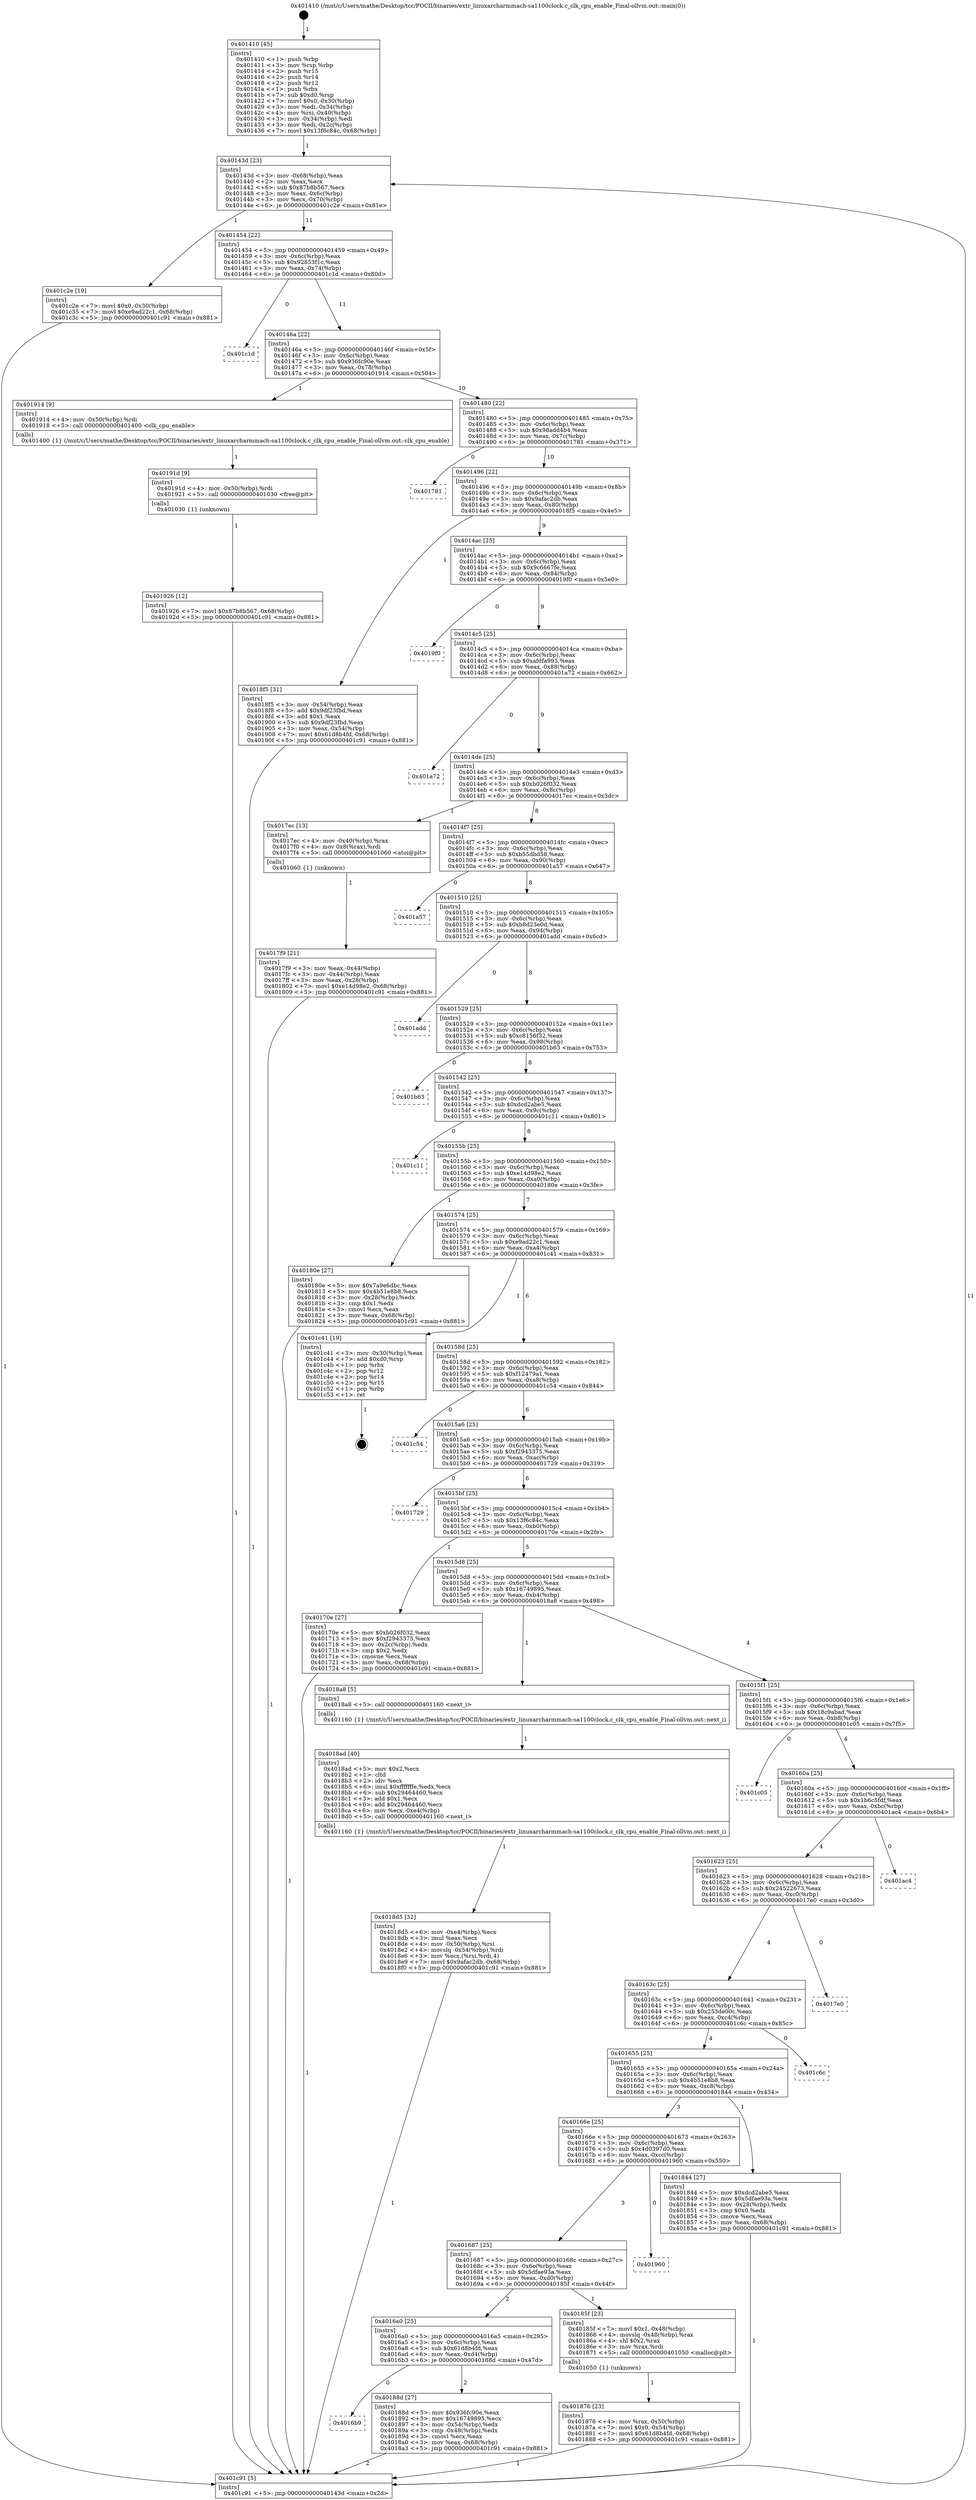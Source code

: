 digraph "0x401410" {
  label = "0x401410 (/mnt/c/Users/mathe/Desktop/tcc/POCII/binaries/extr_linuxarcharmmach-sa1100clock.c_clk_cpu_enable_Final-ollvm.out::main(0))"
  labelloc = "t"
  node[shape=record]

  Entry [label="",width=0.3,height=0.3,shape=circle,fillcolor=black,style=filled]
  "0x40143d" [label="{
     0x40143d [23]\l
     | [instrs]\l
     &nbsp;&nbsp;0x40143d \<+3\>: mov -0x68(%rbp),%eax\l
     &nbsp;&nbsp;0x401440 \<+2\>: mov %eax,%ecx\l
     &nbsp;&nbsp;0x401442 \<+6\>: sub $0x87b8b567,%ecx\l
     &nbsp;&nbsp;0x401448 \<+3\>: mov %eax,-0x6c(%rbp)\l
     &nbsp;&nbsp;0x40144b \<+3\>: mov %ecx,-0x70(%rbp)\l
     &nbsp;&nbsp;0x40144e \<+6\>: je 0000000000401c2e \<main+0x81e\>\l
  }"]
  "0x401c2e" [label="{
     0x401c2e [19]\l
     | [instrs]\l
     &nbsp;&nbsp;0x401c2e \<+7\>: movl $0x0,-0x30(%rbp)\l
     &nbsp;&nbsp;0x401c35 \<+7\>: movl $0xe9ad22c1,-0x68(%rbp)\l
     &nbsp;&nbsp;0x401c3c \<+5\>: jmp 0000000000401c91 \<main+0x881\>\l
  }"]
  "0x401454" [label="{
     0x401454 [22]\l
     | [instrs]\l
     &nbsp;&nbsp;0x401454 \<+5\>: jmp 0000000000401459 \<main+0x49\>\l
     &nbsp;&nbsp;0x401459 \<+3\>: mov -0x6c(%rbp),%eax\l
     &nbsp;&nbsp;0x40145c \<+5\>: sub $0x92853f1c,%eax\l
     &nbsp;&nbsp;0x401461 \<+3\>: mov %eax,-0x74(%rbp)\l
     &nbsp;&nbsp;0x401464 \<+6\>: je 0000000000401c1d \<main+0x80d\>\l
  }"]
  Exit [label="",width=0.3,height=0.3,shape=circle,fillcolor=black,style=filled,peripheries=2]
  "0x401c1d" [label="{
     0x401c1d\l
  }", style=dashed]
  "0x40146a" [label="{
     0x40146a [22]\l
     | [instrs]\l
     &nbsp;&nbsp;0x40146a \<+5\>: jmp 000000000040146f \<main+0x5f\>\l
     &nbsp;&nbsp;0x40146f \<+3\>: mov -0x6c(%rbp),%eax\l
     &nbsp;&nbsp;0x401472 \<+5\>: sub $0x936fc90e,%eax\l
     &nbsp;&nbsp;0x401477 \<+3\>: mov %eax,-0x78(%rbp)\l
     &nbsp;&nbsp;0x40147a \<+6\>: je 0000000000401914 \<main+0x504\>\l
  }"]
  "0x401926" [label="{
     0x401926 [12]\l
     | [instrs]\l
     &nbsp;&nbsp;0x401926 \<+7\>: movl $0x87b8b567,-0x68(%rbp)\l
     &nbsp;&nbsp;0x40192d \<+5\>: jmp 0000000000401c91 \<main+0x881\>\l
  }"]
  "0x401914" [label="{
     0x401914 [9]\l
     | [instrs]\l
     &nbsp;&nbsp;0x401914 \<+4\>: mov -0x50(%rbp),%rdi\l
     &nbsp;&nbsp;0x401918 \<+5\>: call 0000000000401400 \<clk_cpu_enable\>\l
     | [calls]\l
     &nbsp;&nbsp;0x401400 \{1\} (/mnt/c/Users/mathe/Desktop/tcc/POCII/binaries/extr_linuxarcharmmach-sa1100clock.c_clk_cpu_enable_Final-ollvm.out::clk_cpu_enable)\l
  }"]
  "0x401480" [label="{
     0x401480 [22]\l
     | [instrs]\l
     &nbsp;&nbsp;0x401480 \<+5\>: jmp 0000000000401485 \<main+0x75\>\l
     &nbsp;&nbsp;0x401485 \<+3\>: mov -0x6c(%rbp),%eax\l
     &nbsp;&nbsp;0x401488 \<+5\>: sub $0x98add4b4,%eax\l
     &nbsp;&nbsp;0x40148d \<+3\>: mov %eax,-0x7c(%rbp)\l
     &nbsp;&nbsp;0x401490 \<+6\>: je 0000000000401781 \<main+0x371\>\l
  }"]
  "0x40191d" [label="{
     0x40191d [9]\l
     | [instrs]\l
     &nbsp;&nbsp;0x40191d \<+4\>: mov -0x50(%rbp),%rdi\l
     &nbsp;&nbsp;0x401921 \<+5\>: call 0000000000401030 \<free@plt\>\l
     | [calls]\l
     &nbsp;&nbsp;0x401030 \{1\} (unknown)\l
  }"]
  "0x401781" [label="{
     0x401781\l
  }", style=dashed]
  "0x401496" [label="{
     0x401496 [22]\l
     | [instrs]\l
     &nbsp;&nbsp;0x401496 \<+5\>: jmp 000000000040149b \<main+0x8b\>\l
     &nbsp;&nbsp;0x40149b \<+3\>: mov -0x6c(%rbp),%eax\l
     &nbsp;&nbsp;0x40149e \<+5\>: sub $0x9afac2db,%eax\l
     &nbsp;&nbsp;0x4014a3 \<+3\>: mov %eax,-0x80(%rbp)\l
     &nbsp;&nbsp;0x4014a6 \<+6\>: je 00000000004018f5 \<main+0x4e5\>\l
  }"]
  "0x4018d5" [label="{
     0x4018d5 [32]\l
     | [instrs]\l
     &nbsp;&nbsp;0x4018d5 \<+6\>: mov -0xe4(%rbp),%ecx\l
     &nbsp;&nbsp;0x4018db \<+3\>: imul %eax,%ecx\l
     &nbsp;&nbsp;0x4018de \<+4\>: mov -0x50(%rbp),%rsi\l
     &nbsp;&nbsp;0x4018e2 \<+4\>: movslq -0x54(%rbp),%rdi\l
     &nbsp;&nbsp;0x4018e6 \<+3\>: mov %ecx,(%rsi,%rdi,4)\l
     &nbsp;&nbsp;0x4018e9 \<+7\>: movl $0x9afac2db,-0x68(%rbp)\l
     &nbsp;&nbsp;0x4018f0 \<+5\>: jmp 0000000000401c91 \<main+0x881\>\l
  }"]
  "0x4018f5" [label="{
     0x4018f5 [31]\l
     | [instrs]\l
     &nbsp;&nbsp;0x4018f5 \<+3\>: mov -0x54(%rbp),%eax\l
     &nbsp;&nbsp;0x4018f8 \<+5\>: add $0x9df23fbd,%eax\l
     &nbsp;&nbsp;0x4018fd \<+3\>: add $0x1,%eax\l
     &nbsp;&nbsp;0x401900 \<+5\>: sub $0x9df23fbd,%eax\l
     &nbsp;&nbsp;0x401905 \<+3\>: mov %eax,-0x54(%rbp)\l
     &nbsp;&nbsp;0x401908 \<+7\>: movl $0x61d8b4fd,-0x68(%rbp)\l
     &nbsp;&nbsp;0x40190f \<+5\>: jmp 0000000000401c91 \<main+0x881\>\l
  }"]
  "0x4014ac" [label="{
     0x4014ac [25]\l
     | [instrs]\l
     &nbsp;&nbsp;0x4014ac \<+5\>: jmp 00000000004014b1 \<main+0xa1\>\l
     &nbsp;&nbsp;0x4014b1 \<+3\>: mov -0x6c(%rbp),%eax\l
     &nbsp;&nbsp;0x4014b4 \<+5\>: sub $0x9c6667fe,%eax\l
     &nbsp;&nbsp;0x4014b9 \<+6\>: mov %eax,-0x84(%rbp)\l
     &nbsp;&nbsp;0x4014bf \<+6\>: je 00000000004019f0 \<main+0x5e0\>\l
  }"]
  "0x4018ad" [label="{
     0x4018ad [40]\l
     | [instrs]\l
     &nbsp;&nbsp;0x4018ad \<+5\>: mov $0x2,%ecx\l
     &nbsp;&nbsp;0x4018b2 \<+1\>: cltd\l
     &nbsp;&nbsp;0x4018b3 \<+2\>: idiv %ecx\l
     &nbsp;&nbsp;0x4018b5 \<+6\>: imul $0xfffffffe,%edx,%ecx\l
     &nbsp;&nbsp;0x4018bb \<+6\>: sub $0x29464460,%ecx\l
     &nbsp;&nbsp;0x4018c1 \<+3\>: add $0x1,%ecx\l
     &nbsp;&nbsp;0x4018c4 \<+6\>: add $0x29464460,%ecx\l
     &nbsp;&nbsp;0x4018ca \<+6\>: mov %ecx,-0xe4(%rbp)\l
     &nbsp;&nbsp;0x4018d0 \<+5\>: call 0000000000401160 \<next_i\>\l
     | [calls]\l
     &nbsp;&nbsp;0x401160 \{1\} (/mnt/c/Users/mathe/Desktop/tcc/POCII/binaries/extr_linuxarcharmmach-sa1100clock.c_clk_cpu_enable_Final-ollvm.out::next_i)\l
  }"]
  "0x4019f0" [label="{
     0x4019f0\l
  }", style=dashed]
  "0x4014c5" [label="{
     0x4014c5 [25]\l
     | [instrs]\l
     &nbsp;&nbsp;0x4014c5 \<+5\>: jmp 00000000004014ca \<main+0xba\>\l
     &nbsp;&nbsp;0x4014ca \<+3\>: mov -0x6c(%rbp),%eax\l
     &nbsp;&nbsp;0x4014cd \<+5\>: sub $0xafdfa993,%eax\l
     &nbsp;&nbsp;0x4014d2 \<+6\>: mov %eax,-0x88(%rbp)\l
     &nbsp;&nbsp;0x4014d8 \<+6\>: je 0000000000401a72 \<main+0x662\>\l
  }"]
  "0x4016b9" [label="{
     0x4016b9\l
  }", style=dashed]
  "0x401a72" [label="{
     0x401a72\l
  }", style=dashed]
  "0x4014de" [label="{
     0x4014de [25]\l
     | [instrs]\l
     &nbsp;&nbsp;0x4014de \<+5\>: jmp 00000000004014e3 \<main+0xd3\>\l
     &nbsp;&nbsp;0x4014e3 \<+3\>: mov -0x6c(%rbp),%eax\l
     &nbsp;&nbsp;0x4014e6 \<+5\>: sub $0xb026f032,%eax\l
     &nbsp;&nbsp;0x4014eb \<+6\>: mov %eax,-0x8c(%rbp)\l
     &nbsp;&nbsp;0x4014f1 \<+6\>: je 00000000004017ec \<main+0x3dc\>\l
  }"]
  "0x40188d" [label="{
     0x40188d [27]\l
     | [instrs]\l
     &nbsp;&nbsp;0x40188d \<+5\>: mov $0x936fc90e,%eax\l
     &nbsp;&nbsp;0x401892 \<+5\>: mov $0x16749895,%ecx\l
     &nbsp;&nbsp;0x401897 \<+3\>: mov -0x54(%rbp),%edx\l
     &nbsp;&nbsp;0x40189a \<+3\>: cmp -0x48(%rbp),%edx\l
     &nbsp;&nbsp;0x40189d \<+3\>: cmovl %ecx,%eax\l
     &nbsp;&nbsp;0x4018a0 \<+3\>: mov %eax,-0x68(%rbp)\l
     &nbsp;&nbsp;0x4018a3 \<+5\>: jmp 0000000000401c91 \<main+0x881\>\l
  }"]
  "0x4017ec" [label="{
     0x4017ec [13]\l
     | [instrs]\l
     &nbsp;&nbsp;0x4017ec \<+4\>: mov -0x40(%rbp),%rax\l
     &nbsp;&nbsp;0x4017f0 \<+4\>: mov 0x8(%rax),%rdi\l
     &nbsp;&nbsp;0x4017f4 \<+5\>: call 0000000000401060 \<atoi@plt\>\l
     | [calls]\l
     &nbsp;&nbsp;0x401060 \{1\} (unknown)\l
  }"]
  "0x4014f7" [label="{
     0x4014f7 [25]\l
     | [instrs]\l
     &nbsp;&nbsp;0x4014f7 \<+5\>: jmp 00000000004014fc \<main+0xec\>\l
     &nbsp;&nbsp;0x4014fc \<+3\>: mov -0x6c(%rbp),%eax\l
     &nbsp;&nbsp;0x4014ff \<+5\>: sub $0xb55dbd58,%eax\l
     &nbsp;&nbsp;0x401504 \<+6\>: mov %eax,-0x90(%rbp)\l
     &nbsp;&nbsp;0x40150a \<+6\>: je 0000000000401a57 \<main+0x647\>\l
  }"]
  "0x401876" [label="{
     0x401876 [23]\l
     | [instrs]\l
     &nbsp;&nbsp;0x401876 \<+4\>: mov %rax,-0x50(%rbp)\l
     &nbsp;&nbsp;0x40187a \<+7\>: movl $0x0,-0x54(%rbp)\l
     &nbsp;&nbsp;0x401881 \<+7\>: movl $0x61d8b4fd,-0x68(%rbp)\l
     &nbsp;&nbsp;0x401888 \<+5\>: jmp 0000000000401c91 \<main+0x881\>\l
  }"]
  "0x401a57" [label="{
     0x401a57\l
  }", style=dashed]
  "0x401510" [label="{
     0x401510 [25]\l
     | [instrs]\l
     &nbsp;&nbsp;0x401510 \<+5\>: jmp 0000000000401515 \<main+0x105\>\l
     &nbsp;&nbsp;0x401515 \<+3\>: mov -0x6c(%rbp),%eax\l
     &nbsp;&nbsp;0x401518 \<+5\>: sub $0xb8d23e0d,%eax\l
     &nbsp;&nbsp;0x40151d \<+6\>: mov %eax,-0x94(%rbp)\l
     &nbsp;&nbsp;0x401523 \<+6\>: je 0000000000401add \<main+0x6cd\>\l
  }"]
  "0x4016a0" [label="{
     0x4016a0 [25]\l
     | [instrs]\l
     &nbsp;&nbsp;0x4016a0 \<+5\>: jmp 00000000004016a5 \<main+0x295\>\l
     &nbsp;&nbsp;0x4016a5 \<+3\>: mov -0x6c(%rbp),%eax\l
     &nbsp;&nbsp;0x4016a8 \<+5\>: sub $0x61d8b4fd,%eax\l
     &nbsp;&nbsp;0x4016ad \<+6\>: mov %eax,-0xd4(%rbp)\l
     &nbsp;&nbsp;0x4016b3 \<+6\>: je 000000000040188d \<main+0x47d\>\l
  }"]
  "0x401add" [label="{
     0x401add\l
  }", style=dashed]
  "0x401529" [label="{
     0x401529 [25]\l
     | [instrs]\l
     &nbsp;&nbsp;0x401529 \<+5\>: jmp 000000000040152e \<main+0x11e\>\l
     &nbsp;&nbsp;0x40152e \<+3\>: mov -0x6c(%rbp),%eax\l
     &nbsp;&nbsp;0x401531 \<+5\>: sub $0xc8156f32,%eax\l
     &nbsp;&nbsp;0x401536 \<+6\>: mov %eax,-0x98(%rbp)\l
     &nbsp;&nbsp;0x40153c \<+6\>: je 0000000000401b63 \<main+0x753\>\l
  }"]
  "0x40185f" [label="{
     0x40185f [23]\l
     | [instrs]\l
     &nbsp;&nbsp;0x40185f \<+7\>: movl $0x1,-0x48(%rbp)\l
     &nbsp;&nbsp;0x401866 \<+4\>: movslq -0x48(%rbp),%rax\l
     &nbsp;&nbsp;0x40186a \<+4\>: shl $0x2,%rax\l
     &nbsp;&nbsp;0x40186e \<+3\>: mov %rax,%rdi\l
     &nbsp;&nbsp;0x401871 \<+5\>: call 0000000000401050 \<malloc@plt\>\l
     | [calls]\l
     &nbsp;&nbsp;0x401050 \{1\} (unknown)\l
  }"]
  "0x401b63" [label="{
     0x401b63\l
  }", style=dashed]
  "0x401542" [label="{
     0x401542 [25]\l
     | [instrs]\l
     &nbsp;&nbsp;0x401542 \<+5\>: jmp 0000000000401547 \<main+0x137\>\l
     &nbsp;&nbsp;0x401547 \<+3\>: mov -0x6c(%rbp),%eax\l
     &nbsp;&nbsp;0x40154a \<+5\>: sub $0xdcd2abe5,%eax\l
     &nbsp;&nbsp;0x40154f \<+6\>: mov %eax,-0x9c(%rbp)\l
     &nbsp;&nbsp;0x401555 \<+6\>: je 0000000000401c11 \<main+0x801\>\l
  }"]
  "0x401687" [label="{
     0x401687 [25]\l
     | [instrs]\l
     &nbsp;&nbsp;0x401687 \<+5\>: jmp 000000000040168c \<main+0x27c\>\l
     &nbsp;&nbsp;0x40168c \<+3\>: mov -0x6c(%rbp),%eax\l
     &nbsp;&nbsp;0x40168f \<+5\>: sub $0x5dfae93a,%eax\l
     &nbsp;&nbsp;0x401694 \<+6\>: mov %eax,-0xd0(%rbp)\l
     &nbsp;&nbsp;0x40169a \<+6\>: je 000000000040185f \<main+0x44f\>\l
  }"]
  "0x401c11" [label="{
     0x401c11\l
  }", style=dashed]
  "0x40155b" [label="{
     0x40155b [25]\l
     | [instrs]\l
     &nbsp;&nbsp;0x40155b \<+5\>: jmp 0000000000401560 \<main+0x150\>\l
     &nbsp;&nbsp;0x401560 \<+3\>: mov -0x6c(%rbp),%eax\l
     &nbsp;&nbsp;0x401563 \<+5\>: sub $0xe14d98e2,%eax\l
     &nbsp;&nbsp;0x401568 \<+6\>: mov %eax,-0xa0(%rbp)\l
     &nbsp;&nbsp;0x40156e \<+6\>: je 000000000040180e \<main+0x3fe\>\l
  }"]
  "0x401960" [label="{
     0x401960\l
  }", style=dashed]
  "0x40180e" [label="{
     0x40180e [27]\l
     | [instrs]\l
     &nbsp;&nbsp;0x40180e \<+5\>: mov $0x7a9e6dbc,%eax\l
     &nbsp;&nbsp;0x401813 \<+5\>: mov $0x4b51e8b8,%ecx\l
     &nbsp;&nbsp;0x401818 \<+3\>: mov -0x28(%rbp),%edx\l
     &nbsp;&nbsp;0x40181b \<+3\>: cmp $0x1,%edx\l
     &nbsp;&nbsp;0x40181e \<+3\>: cmovl %ecx,%eax\l
     &nbsp;&nbsp;0x401821 \<+3\>: mov %eax,-0x68(%rbp)\l
     &nbsp;&nbsp;0x401824 \<+5\>: jmp 0000000000401c91 \<main+0x881\>\l
  }"]
  "0x401574" [label="{
     0x401574 [25]\l
     | [instrs]\l
     &nbsp;&nbsp;0x401574 \<+5\>: jmp 0000000000401579 \<main+0x169\>\l
     &nbsp;&nbsp;0x401579 \<+3\>: mov -0x6c(%rbp),%eax\l
     &nbsp;&nbsp;0x40157c \<+5\>: sub $0xe9ad22c1,%eax\l
     &nbsp;&nbsp;0x401581 \<+6\>: mov %eax,-0xa4(%rbp)\l
     &nbsp;&nbsp;0x401587 \<+6\>: je 0000000000401c41 \<main+0x831\>\l
  }"]
  "0x40166e" [label="{
     0x40166e [25]\l
     | [instrs]\l
     &nbsp;&nbsp;0x40166e \<+5\>: jmp 0000000000401673 \<main+0x263\>\l
     &nbsp;&nbsp;0x401673 \<+3\>: mov -0x6c(%rbp),%eax\l
     &nbsp;&nbsp;0x401676 \<+5\>: sub $0x4d0397d0,%eax\l
     &nbsp;&nbsp;0x40167b \<+6\>: mov %eax,-0xcc(%rbp)\l
     &nbsp;&nbsp;0x401681 \<+6\>: je 0000000000401960 \<main+0x550\>\l
  }"]
  "0x401c41" [label="{
     0x401c41 [19]\l
     | [instrs]\l
     &nbsp;&nbsp;0x401c41 \<+3\>: mov -0x30(%rbp),%eax\l
     &nbsp;&nbsp;0x401c44 \<+7\>: add $0xd0,%rsp\l
     &nbsp;&nbsp;0x401c4b \<+1\>: pop %rbx\l
     &nbsp;&nbsp;0x401c4c \<+2\>: pop %r12\l
     &nbsp;&nbsp;0x401c4e \<+2\>: pop %r14\l
     &nbsp;&nbsp;0x401c50 \<+2\>: pop %r15\l
     &nbsp;&nbsp;0x401c52 \<+1\>: pop %rbp\l
     &nbsp;&nbsp;0x401c53 \<+1\>: ret\l
  }"]
  "0x40158d" [label="{
     0x40158d [25]\l
     | [instrs]\l
     &nbsp;&nbsp;0x40158d \<+5\>: jmp 0000000000401592 \<main+0x182\>\l
     &nbsp;&nbsp;0x401592 \<+3\>: mov -0x6c(%rbp),%eax\l
     &nbsp;&nbsp;0x401595 \<+5\>: sub $0xf12479a1,%eax\l
     &nbsp;&nbsp;0x40159a \<+6\>: mov %eax,-0xa8(%rbp)\l
     &nbsp;&nbsp;0x4015a0 \<+6\>: je 0000000000401c54 \<main+0x844\>\l
  }"]
  "0x401844" [label="{
     0x401844 [27]\l
     | [instrs]\l
     &nbsp;&nbsp;0x401844 \<+5\>: mov $0xdcd2abe5,%eax\l
     &nbsp;&nbsp;0x401849 \<+5\>: mov $0x5dfae93a,%ecx\l
     &nbsp;&nbsp;0x40184e \<+3\>: mov -0x28(%rbp),%edx\l
     &nbsp;&nbsp;0x401851 \<+3\>: cmp $0x0,%edx\l
     &nbsp;&nbsp;0x401854 \<+3\>: cmove %ecx,%eax\l
     &nbsp;&nbsp;0x401857 \<+3\>: mov %eax,-0x68(%rbp)\l
     &nbsp;&nbsp;0x40185a \<+5\>: jmp 0000000000401c91 \<main+0x881\>\l
  }"]
  "0x401c54" [label="{
     0x401c54\l
  }", style=dashed]
  "0x4015a6" [label="{
     0x4015a6 [25]\l
     | [instrs]\l
     &nbsp;&nbsp;0x4015a6 \<+5\>: jmp 00000000004015ab \<main+0x19b\>\l
     &nbsp;&nbsp;0x4015ab \<+3\>: mov -0x6c(%rbp),%eax\l
     &nbsp;&nbsp;0x4015ae \<+5\>: sub $0xf2943375,%eax\l
     &nbsp;&nbsp;0x4015b3 \<+6\>: mov %eax,-0xac(%rbp)\l
     &nbsp;&nbsp;0x4015b9 \<+6\>: je 0000000000401729 \<main+0x319\>\l
  }"]
  "0x401655" [label="{
     0x401655 [25]\l
     | [instrs]\l
     &nbsp;&nbsp;0x401655 \<+5\>: jmp 000000000040165a \<main+0x24a\>\l
     &nbsp;&nbsp;0x40165a \<+3\>: mov -0x6c(%rbp),%eax\l
     &nbsp;&nbsp;0x40165d \<+5\>: sub $0x4b51e8b8,%eax\l
     &nbsp;&nbsp;0x401662 \<+6\>: mov %eax,-0xc8(%rbp)\l
     &nbsp;&nbsp;0x401668 \<+6\>: je 0000000000401844 \<main+0x434\>\l
  }"]
  "0x401729" [label="{
     0x401729\l
  }", style=dashed]
  "0x4015bf" [label="{
     0x4015bf [25]\l
     | [instrs]\l
     &nbsp;&nbsp;0x4015bf \<+5\>: jmp 00000000004015c4 \<main+0x1b4\>\l
     &nbsp;&nbsp;0x4015c4 \<+3\>: mov -0x6c(%rbp),%eax\l
     &nbsp;&nbsp;0x4015c7 \<+5\>: sub $0x13f6c84c,%eax\l
     &nbsp;&nbsp;0x4015cc \<+6\>: mov %eax,-0xb0(%rbp)\l
     &nbsp;&nbsp;0x4015d2 \<+6\>: je 000000000040170e \<main+0x2fe\>\l
  }"]
  "0x401c6c" [label="{
     0x401c6c\l
  }", style=dashed]
  "0x40170e" [label="{
     0x40170e [27]\l
     | [instrs]\l
     &nbsp;&nbsp;0x40170e \<+5\>: mov $0xb026f032,%eax\l
     &nbsp;&nbsp;0x401713 \<+5\>: mov $0xf2943375,%ecx\l
     &nbsp;&nbsp;0x401718 \<+3\>: mov -0x2c(%rbp),%edx\l
     &nbsp;&nbsp;0x40171b \<+3\>: cmp $0x2,%edx\l
     &nbsp;&nbsp;0x40171e \<+3\>: cmovne %ecx,%eax\l
     &nbsp;&nbsp;0x401721 \<+3\>: mov %eax,-0x68(%rbp)\l
     &nbsp;&nbsp;0x401724 \<+5\>: jmp 0000000000401c91 \<main+0x881\>\l
  }"]
  "0x4015d8" [label="{
     0x4015d8 [25]\l
     | [instrs]\l
     &nbsp;&nbsp;0x4015d8 \<+5\>: jmp 00000000004015dd \<main+0x1cd\>\l
     &nbsp;&nbsp;0x4015dd \<+3\>: mov -0x6c(%rbp),%eax\l
     &nbsp;&nbsp;0x4015e0 \<+5\>: sub $0x16749895,%eax\l
     &nbsp;&nbsp;0x4015e5 \<+6\>: mov %eax,-0xb4(%rbp)\l
     &nbsp;&nbsp;0x4015eb \<+6\>: je 00000000004018a8 \<main+0x498\>\l
  }"]
  "0x401c91" [label="{
     0x401c91 [5]\l
     | [instrs]\l
     &nbsp;&nbsp;0x401c91 \<+5\>: jmp 000000000040143d \<main+0x2d\>\l
  }"]
  "0x401410" [label="{
     0x401410 [45]\l
     | [instrs]\l
     &nbsp;&nbsp;0x401410 \<+1\>: push %rbp\l
     &nbsp;&nbsp;0x401411 \<+3\>: mov %rsp,%rbp\l
     &nbsp;&nbsp;0x401414 \<+2\>: push %r15\l
     &nbsp;&nbsp;0x401416 \<+2\>: push %r14\l
     &nbsp;&nbsp;0x401418 \<+2\>: push %r12\l
     &nbsp;&nbsp;0x40141a \<+1\>: push %rbx\l
     &nbsp;&nbsp;0x40141b \<+7\>: sub $0xd0,%rsp\l
     &nbsp;&nbsp;0x401422 \<+7\>: movl $0x0,-0x30(%rbp)\l
     &nbsp;&nbsp;0x401429 \<+3\>: mov %edi,-0x34(%rbp)\l
     &nbsp;&nbsp;0x40142c \<+4\>: mov %rsi,-0x40(%rbp)\l
     &nbsp;&nbsp;0x401430 \<+3\>: mov -0x34(%rbp),%edi\l
     &nbsp;&nbsp;0x401433 \<+3\>: mov %edi,-0x2c(%rbp)\l
     &nbsp;&nbsp;0x401436 \<+7\>: movl $0x13f6c84c,-0x68(%rbp)\l
  }"]
  "0x4017f9" [label="{
     0x4017f9 [21]\l
     | [instrs]\l
     &nbsp;&nbsp;0x4017f9 \<+3\>: mov %eax,-0x44(%rbp)\l
     &nbsp;&nbsp;0x4017fc \<+3\>: mov -0x44(%rbp),%eax\l
     &nbsp;&nbsp;0x4017ff \<+3\>: mov %eax,-0x28(%rbp)\l
     &nbsp;&nbsp;0x401802 \<+7\>: movl $0xe14d98e2,-0x68(%rbp)\l
     &nbsp;&nbsp;0x401809 \<+5\>: jmp 0000000000401c91 \<main+0x881\>\l
  }"]
  "0x40163c" [label="{
     0x40163c [25]\l
     | [instrs]\l
     &nbsp;&nbsp;0x40163c \<+5\>: jmp 0000000000401641 \<main+0x231\>\l
     &nbsp;&nbsp;0x401641 \<+3\>: mov -0x6c(%rbp),%eax\l
     &nbsp;&nbsp;0x401644 \<+5\>: sub $0x253de00c,%eax\l
     &nbsp;&nbsp;0x401649 \<+6\>: mov %eax,-0xc4(%rbp)\l
     &nbsp;&nbsp;0x40164f \<+6\>: je 0000000000401c6c \<main+0x85c\>\l
  }"]
  "0x4018a8" [label="{
     0x4018a8 [5]\l
     | [instrs]\l
     &nbsp;&nbsp;0x4018a8 \<+5\>: call 0000000000401160 \<next_i\>\l
     | [calls]\l
     &nbsp;&nbsp;0x401160 \{1\} (/mnt/c/Users/mathe/Desktop/tcc/POCII/binaries/extr_linuxarcharmmach-sa1100clock.c_clk_cpu_enable_Final-ollvm.out::next_i)\l
  }"]
  "0x4015f1" [label="{
     0x4015f1 [25]\l
     | [instrs]\l
     &nbsp;&nbsp;0x4015f1 \<+5\>: jmp 00000000004015f6 \<main+0x1e6\>\l
     &nbsp;&nbsp;0x4015f6 \<+3\>: mov -0x6c(%rbp),%eax\l
     &nbsp;&nbsp;0x4015f9 \<+5\>: sub $0x18c9abad,%eax\l
     &nbsp;&nbsp;0x4015fe \<+6\>: mov %eax,-0xb8(%rbp)\l
     &nbsp;&nbsp;0x401604 \<+6\>: je 0000000000401c05 \<main+0x7f5\>\l
  }"]
  "0x4017e0" [label="{
     0x4017e0\l
  }", style=dashed]
  "0x401c05" [label="{
     0x401c05\l
  }", style=dashed]
  "0x40160a" [label="{
     0x40160a [25]\l
     | [instrs]\l
     &nbsp;&nbsp;0x40160a \<+5\>: jmp 000000000040160f \<main+0x1ff\>\l
     &nbsp;&nbsp;0x40160f \<+3\>: mov -0x6c(%rbp),%eax\l
     &nbsp;&nbsp;0x401612 \<+5\>: sub $0x1b6c5fdf,%eax\l
     &nbsp;&nbsp;0x401617 \<+6\>: mov %eax,-0xbc(%rbp)\l
     &nbsp;&nbsp;0x40161d \<+6\>: je 0000000000401ac4 \<main+0x6b4\>\l
  }"]
  "0x401623" [label="{
     0x401623 [25]\l
     | [instrs]\l
     &nbsp;&nbsp;0x401623 \<+5\>: jmp 0000000000401628 \<main+0x218\>\l
     &nbsp;&nbsp;0x401628 \<+3\>: mov -0x6c(%rbp),%eax\l
     &nbsp;&nbsp;0x40162b \<+5\>: sub $0x24522673,%eax\l
     &nbsp;&nbsp;0x401630 \<+6\>: mov %eax,-0xc0(%rbp)\l
     &nbsp;&nbsp;0x401636 \<+6\>: je 00000000004017e0 \<main+0x3d0\>\l
  }"]
  "0x401ac4" [label="{
     0x401ac4\l
  }", style=dashed]
  Entry -> "0x401410" [label=" 1"]
  "0x40143d" -> "0x401c2e" [label=" 1"]
  "0x40143d" -> "0x401454" [label=" 11"]
  "0x401c41" -> Exit [label=" 1"]
  "0x401454" -> "0x401c1d" [label=" 0"]
  "0x401454" -> "0x40146a" [label=" 11"]
  "0x401c2e" -> "0x401c91" [label=" 1"]
  "0x40146a" -> "0x401914" [label=" 1"]
  "0x40146a" -> "0x401480" [label=" 10"]
  "0x401926" -> "0x401c91" [label=" 1"]
  "0x401480" -> "0x401781" [label=" 0"]
  "0x401480" -> "0x401496" [label=" 10"]
  "0x40191d" -> "0x401926" [label=" 1"]
  "0x401496" -> "0x4018f5" [label=" 1"]
  "0x401496" -> "0x4014ac" [label=" 9"]
  "0x401914" -> "0x40191d" [label=" 1"]
  "0x4014ac" -> "0x4019f0" [label=" 0"]
  "0x4014ac" -> "0x4014c5" [label=" 9"]
  "0x4018f5" -> "0x401c91" [label=" 1"]
  "0x4014c5" -> "0x401a72" [label=" 0"]
  "0x4014c5" -> "0x4014de" [label=" 9"]
  "0x4018d5" -> "0x401c91" [label=" 1"]
  "0x4014de" -> "0x4017ec" [label=" 1"]
  "0x4014de" -> "0x4014f7" [label=" 8"]
  "0x4018ad" -> "0x4018d5" [label=" 1"]
  "0x4014f7" -> "0x401a57" [label=" 0"]
  "0x4014f7" -> "0x401510" [label=" 8"]
  "0x40188d" -> "0x401c91" [label=" 2"]
  "0x401510" -> "0x401add" [label=" 0"]
  "0x401510" -> "0x401529" [label=" 8"]
  "0x4016a0" -> "0x4016b9" [label=" 0"]
  "0x401529" -> "0x401b63" [label=" 0"]
  "0x401529" -> "0x401542" [label=" 8"]
  "0x4016a0" -> "0x40188d" [label=" 2"]
  "0x401542" -> "0x401c11" [label=" 0"]
  "0x401542" -> "0x40155b" [label=" 8"]
  "0x401876" -> "0x401c91" [label=" 1"]
  "0x40155b" -> "0x40180e" [label=" 1"]
  "0x40155b" -> "0x401574" [label=" 7"]
  "0x40185f" -> "0x401876" [label=" 1"]
  "0x401574" -> "0x401c41" [label=" 1"]
  "0x401574" -> "0x40158d" [label=" 6"]
  "0x401687" -> "0x40185f" [label=" 1"]
  "0x40158d" -> "0x401c54" [label=" 0"]
  "0x40158d" -> "0x4015a6" [label=" 6"]
  "0x4018a8" -> "0x4018ad" [label=" 1"]
  "0x4015a6" -> "0x401729" [label=" 0"]
  "0x4015a6" -> "0x4015bf" [label=" 6"]
  "0x40166e" -> "0x401960" [label=" 0"]
  "0x4015bf" -> "0x40170e" [label=" 1"]
  "0x4015bf" -> "0x4015d8" [label=" 5"]
  "0x40170e" -> "0x401c91" [label=" 1"]
  "0x401410" -> "0x40143d" [label=" 1"]
  "0x401c91" -> "0x40143d" [label=" 11"]
  "0x4017ec" -> "0x4017f9" [label=" 1"]
  "0x4017f9" -> "0x401c91" [label=" 1"]
  "0x40180e" -> "0x401c91" [label=" 1"]
  "0x401687" -> "0x4016a0" [label=" 2"]
  "0x4015d8" -> "0x4018a8" [label=" 1"]
  "0x4015d8" -> "0x4015f1" [label=" 4"]
  "0x401655" -> "0x40166e" [label=" 3"]
  "0x4015f1" -> "0x401c05" [label=" 0"]
  "0x4015f1" -> "0x40160a" [label=" 4"]
  "0x401655" -> "0x401844" [label=" 1"]
  "0x40160a" -> "0x401ac4" [label=" 0"]
  "0x40160a" -> "0x401623" [label=" 4"]
  "0x40166e" -> "0x401687" [label=" 3"]
  "0x401623" -> "0x4017e0" [label=" 0"]
  "0x401623" -> "0x40163c" [label=" 4"]
  "0x401844" -> "0x401c91" [label=" 1"]
  "0x40163c" -> "0x401c6c" [label=" 0"]
  "0x40163c" -> "0x401655" [label=" 4"]
}
